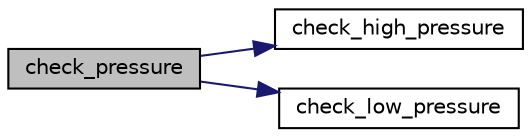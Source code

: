 digraph "check_pressure"
{
 // LATEX_PDF_SIZE
  edge [fontname="Helvetica",fontsize="10",labelfontname="Helvetica",labelfontsize="10"];
  node [fontname="Helvetica",fontsize="10",shape=record];
  rankdir="LR";
  Node1 [label="check_pressure",height=0.2,width=0.4,color="black", fillcolor="grey75", style="filled", fontcolor="black",tooltip=" "];
  Node1 -> Node2 [color="midnightblue",fontsize="10",style="solid",fontname="Helvetica"];
  Node2 [label="check_high_pressure",height=0.2,width=0.4,color="black", fillcolor="white", style="filled",URL="$alarms_8cpp.html#aacba04930bf4264c39b22d774de0bd13",tooltip=" "];
  Node1 -> Node3 [color="midnightblue",fontsize="10",style="solid",fontname="Helvetica"];
  Node3 [label="check_low_pressure",height=0.2,width=0.4,color="black", fillcolor="white", style="filled",URL="$alarms_8cpp.html#a5809f36e927abf672988a074d0341f27",tooltip=" "];
}
